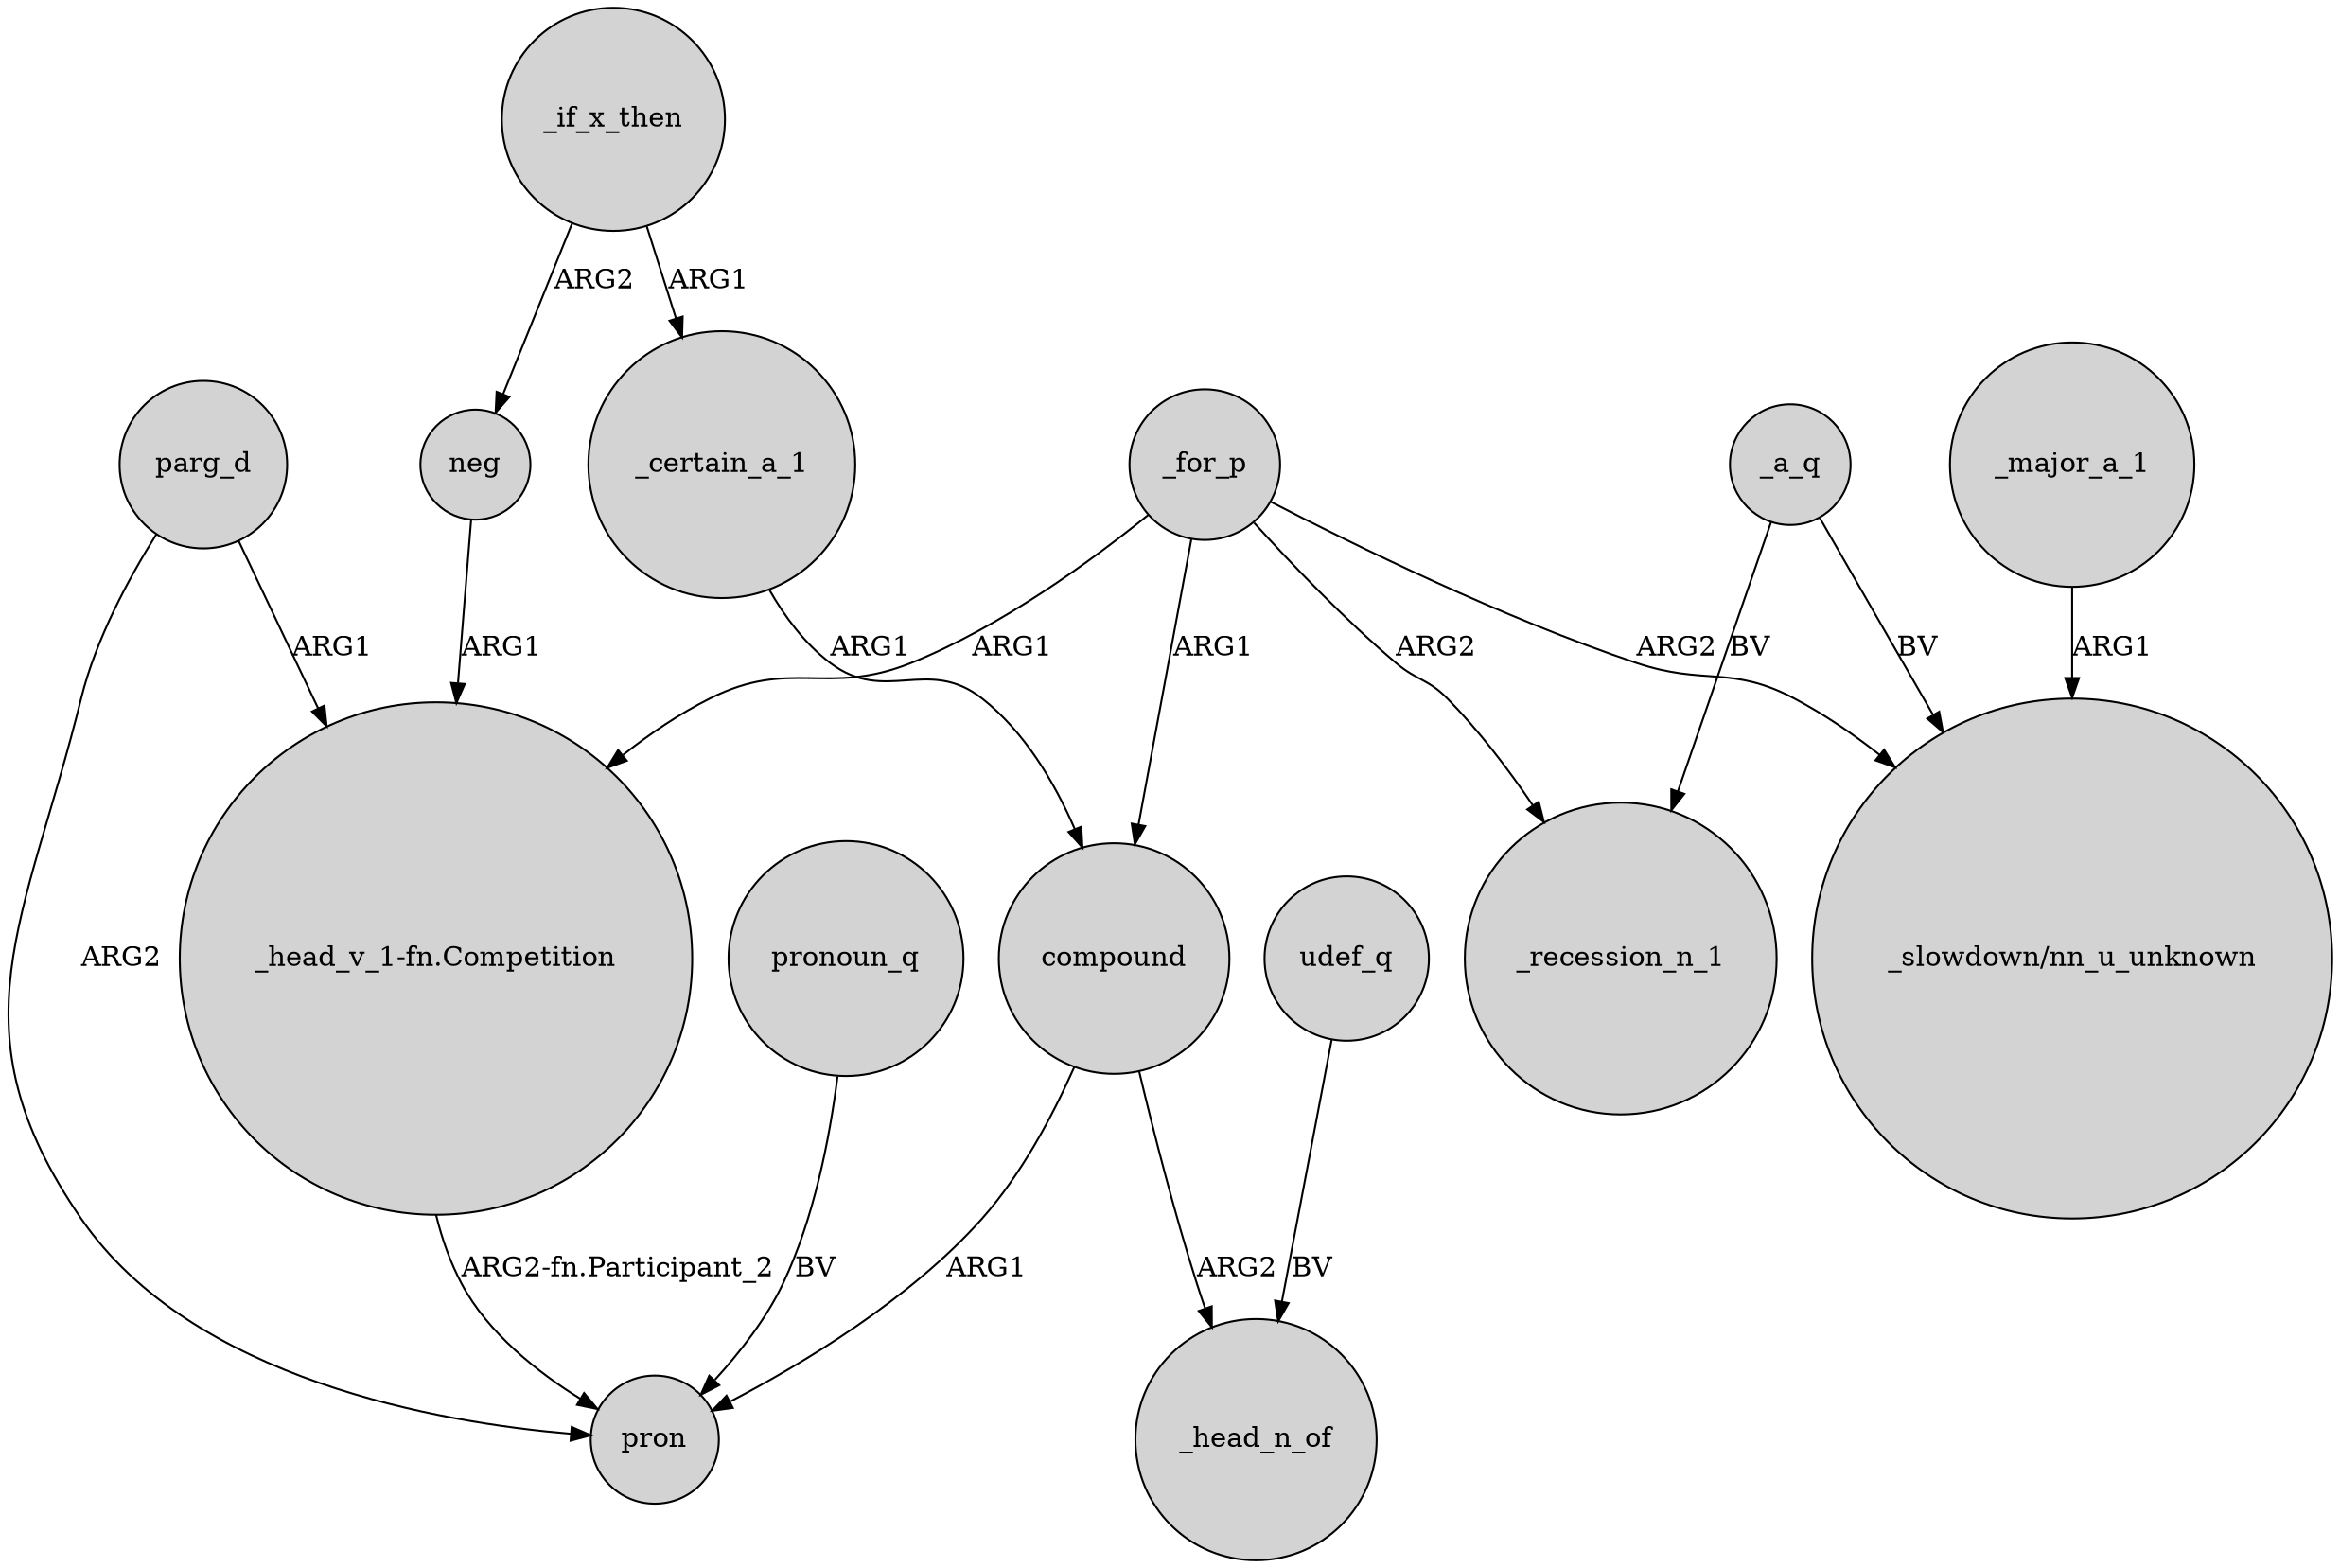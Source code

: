 digraph {
	node [shape=circle style=filled]
	_for_p -> compound [label=ARG1]
	_major_a_1 -> "_slowdown/nn_u_unknown" [label=ARG1]
	_if_x_then -> neg [label=ARG2]
	_for_p -> "_slowdown/nn_u_unknown" [label=ARG2]
	parg_d -> "_head_v_1-fn.Competition" [label=ARG1]
	"_head_v_1-fn.Competition" -> pron [label="ARG2-fn.Participant_2"]
	compound -> _head_n_of [label=ARG2]
	_a_q -> _recession_n_1 [label=BV]
	_for_p -> _recession_n_1 [label=ARG2]
	_certain_a_1 -> compound [label=ARG1]
	udef_q -> _head_n_of [label=BV]
	compound -> pron [label=ARG1]
	_a_q -> "_slowdown/nn_u_unknown" [label=BV]
	_for_p -> "_head_v_1-fn.Competition" [label=ARG1]
	_if_x_then -> _certain_a_1 [label=ARG1]
	pronoun_q -> pron [label=BV]
	neg -> "_head_v_1-fn.Competition" [label=ARG1]
	parg_d -> pron [label=ARG2]
}
